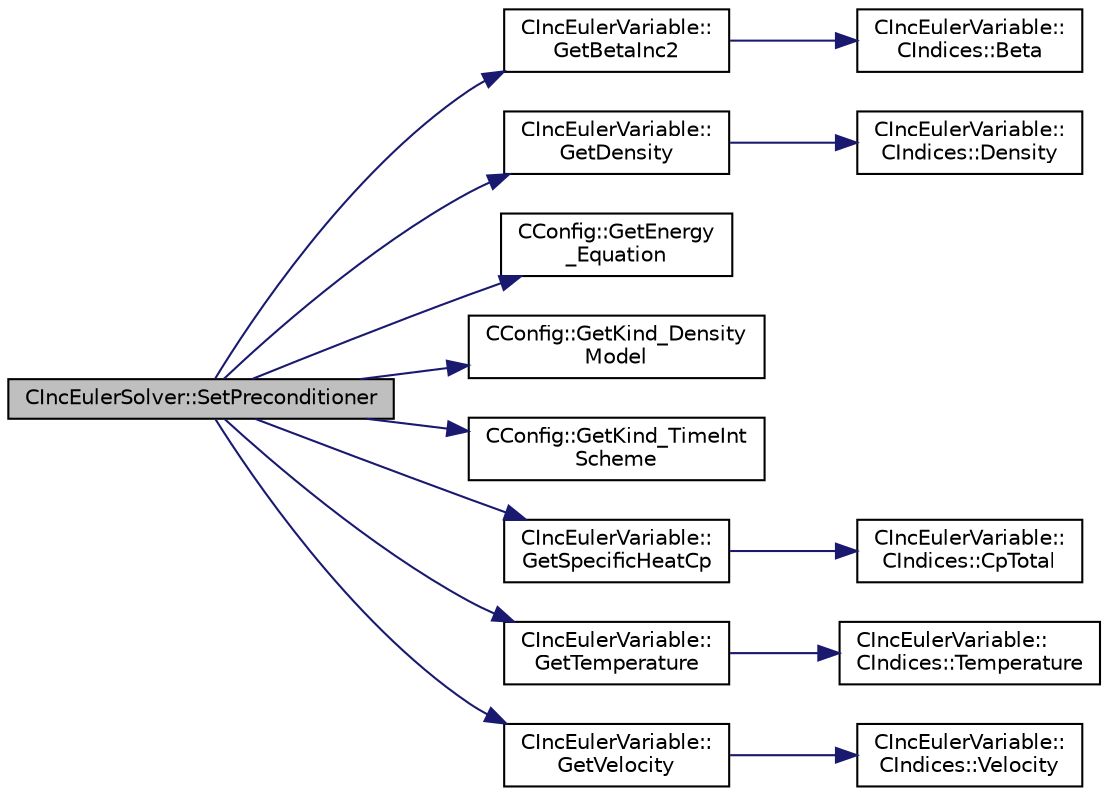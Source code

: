 digraph "CIncEulerSolver::SetPreconditioner"
{
 // LATEX_PDF_SIZE
  edge [fontname="Helvetica",fontsize="10",labelfontname="Helvetica",labelfontsize="10"];
  node [fontname="Helvetica",fontsize="10",shape=record];
  rankdir="LR";
  Node1 [label="CIncEulerSolver::SetPreconditioner",height=0.2,width=0.4,color="black", fillcolor="grey75", style="filled", fontcolor="black",tooltip="Compute the preconditioner for low-Mach flows."];
  Node1 -> Node2 [color="midnightblue",fontsize="10",style="solid",fontname="Helvetica"];
  Node2 [label="CIncEulerVariable::\lGetBetaInc2",height=0.2,width=0.4,color="black", fillcolor="white", style="filled",URL="$classCIncEulerVariable.html#aadb29c1a48fc3c3209bbafc1dabae27c",tooltip="Get the value of beta squared for the incompressible flow."];
  Node2 -> Node3 [color="midnightblue",fontsize="10",style="solid",fontname="Helvetica"];
  Node3 [label="CIncEulerVariable::\lCIndices::Beta",height=0.2,width=0.4,color="black", fillcolor="white", style="filled",URL="$structCIncEulerVariable_1_1CIndices.html#a69f0c865a98ba0fe2eff6a1947e32698",tooltip=" "];
  Node1 -> Node4 [color="midnightblue",fontsize="10",style="solid",fontname="Helvetica"];
  Node4 [label="CIncEulerVariable::\lGetDensity",height=0.2,width=0.4,color="black", fillcolor="white", style="filled",URL="$classCIncEulerVariable.html#aa5971e35e634b8d768d369dead2b9ffc",tooltip="Get the density of the flow."];
  Node4 -> Node5 [color="midnightblue",fontsize="10",style="solid",fontname="Helvetica"];
  Node5 [label="CIncEulerVariable::\lCIndices::Density",height=0.2,width=0.4,color="black", fillcolor="white", style="filled",URL="$structCIncEulerVariable_1_1CIndices.html#a7b8b28034fc6726b61e866950d033e5e",tooltip=" "];
  Node1 -> Node6 [color="midnightblue",fontsize="10",style="solid",fontname="Helvetica"];
  Node6 [label="CConfig::GetEnergy\l_Equation",height=0.2,width=0.4,color="black", fillcolor="white", style="filled",URL="$classCConfig.html#a085accf5825cdba0219fc734f4fadb8c",tooltip="Flag for whether to solve the energy equation for incompressible flows."];
  Node1 -> Node7 [color="midnightblue",fontsize="10",style="solid",fontname="Helvetica"];
  Node7 [label="CConfig::GetKind_Density\lModel",height=0.2,width=0.4,color="black", fillcolor="white", style="filled",URL="$classCConfig.html#adb4db1f11f1744bc75495a978c6c74a6",tooltip="Option to define the density model for incompressible flows."];
  Node1 -> Node8 [color="midnightblue",fontsize="10",style="solid",fontname="Helvetica"];
  Node8 [label="CConfig::GetKind_TimeInt\lScheme",height=0.2,width=0.4,color="black", fillcolor="white", style="filled",URL="$classCConfig.html#ad16f71356f146b530fb1fbb45444525c",tooltip="Get the kind of time integration method."];
  Node1 -> Node9 [color="midnightblue",fontsize="10",style="solid",fontname="Helvetica"];
  Node9 [label="CIncEulerVariable::\lGetSpecificHeatCp",height=0.2,width=0.4,color="black", fillcolor="white", style="filled",URL="$classCIncEulerVariable.html#aadff9ad2450ca12ecea825239db89d06",tooltip="Get the specific heat at constant P of the flow."];
  Node9 -> Node10 [color="midnightblue",fontsize="10",style="solid",fontname="Helvetica"];
  Node10 [label="CIncEulerVariable::\lCIndices::CpTotal",height=0.2,width=0.4,color="black", fillcolor="white", style="filled",URL="$structCIncEulerVariable_1_1CIndices.html#a252540b958652e00180782c5b8fba67d",tooltip=" "];
  Node1 -> Node11 [color="midnightblue",fontsize="10",style="solid",fontname="Helvetica"];
  Node11 [label="CIncEulerVariable::\lGetTemperature",height=0.2,width=0.4,color="black", fillcolor="white", style="filled",URL="$classCIncEulerVariable.html#a83ea0fb80f729e0636702cb9ad8f9fac",tooltip="Get the temperature of the flow."];
  Node11 -> Node12 [color="midnightblue",fontsize="10",style="solid",fontname="Helvetica"];
  Node12 [label="CIncEulerVariable::\lCIndices::Temperature",height=0.2,width=0.4,color="black", fillcolor="white", style="filled",URL="$structCIncEulerVariable_1_1CIndices.html#a55fe19cf0b294badce187f381362558c",tooltip=" "];
  Node1 -> Node13 [color="midnightblue",fontsize="10",style="solid",fontname="Helvetica"];
  Node13 [label="CIncEulerVariable::\lGetVelocity",height=0.2,width=0.4,color="black", fillcolor="white", style="filled",URL="$classCIncEulerVariable.html#ab8a0bc37de1ef84311928bb426263f7a",tooltip="Get the velocity of the flow."];
  Node13 -> Node14 [color="midnightblue",fontsize="10",style="solid",fontname="Helvetica"];
  Node14 [label="CIncEulerVariable::\lCIndices::Velocity",height=0.2,width=0.4,color="black", fillcolor="white", style="filled",URL="$structCIncEulerVariable_1_1CIndices.html#a7647384f74834ba66cdeb1e4a54853da",tooltip=" "];
}

